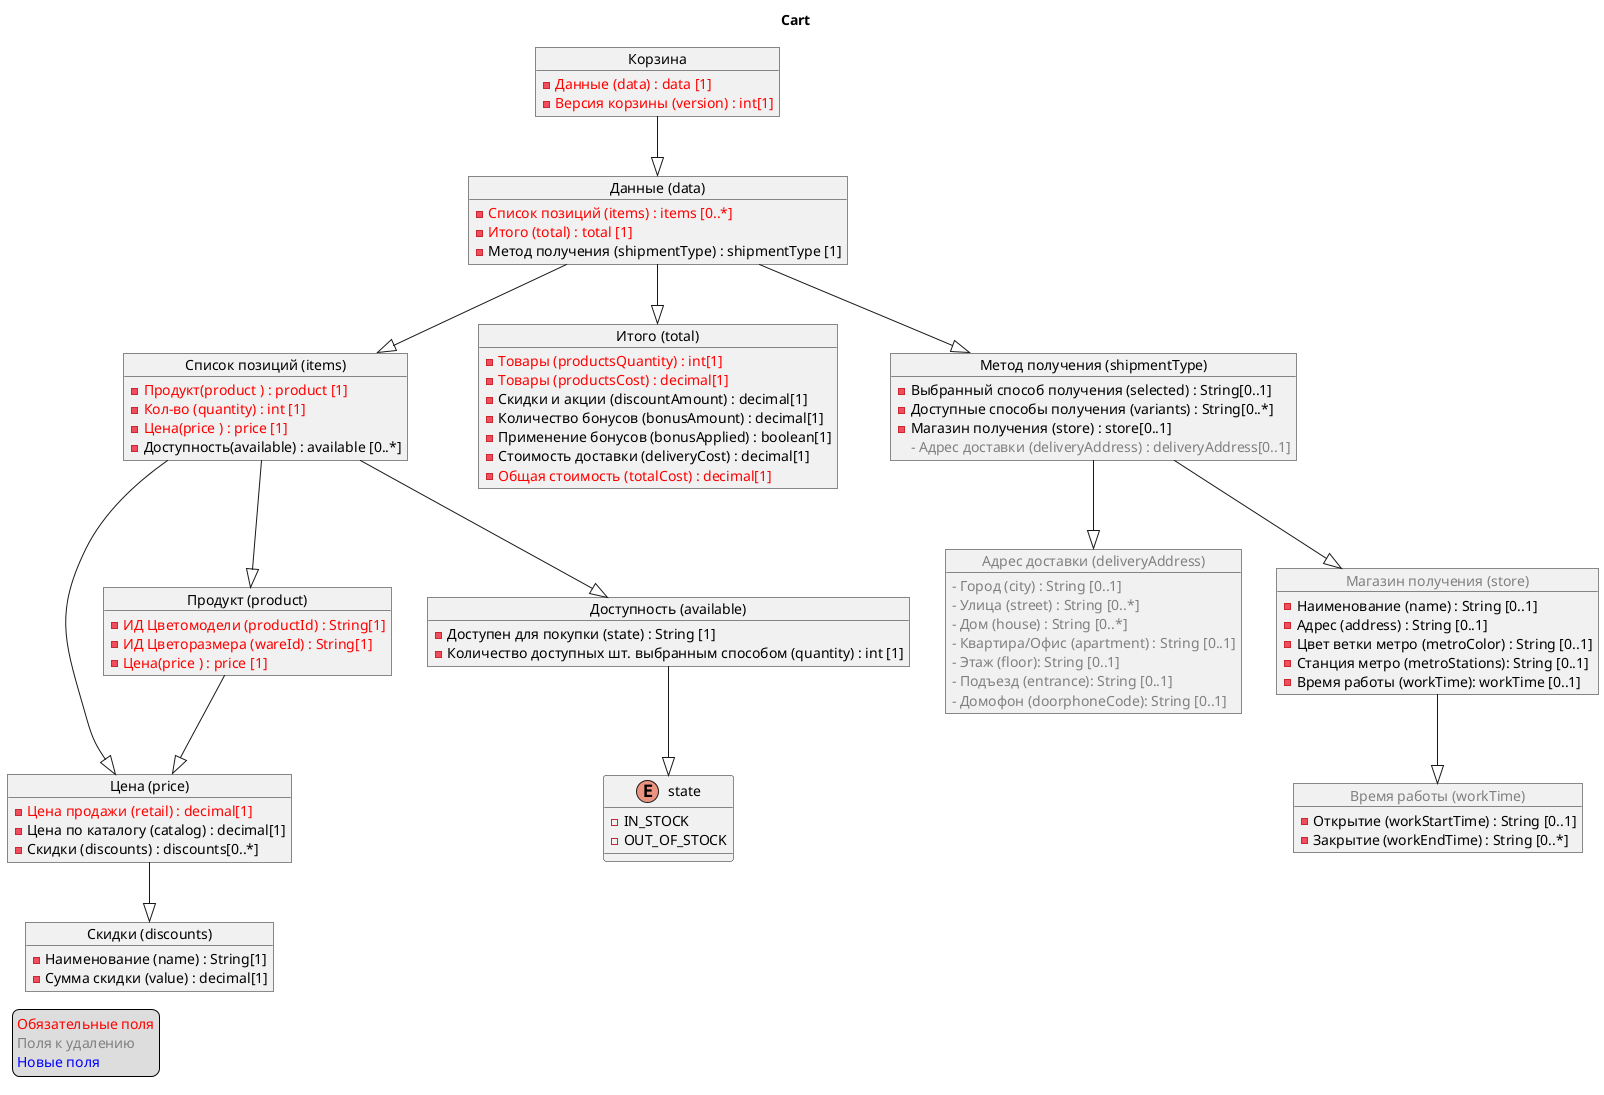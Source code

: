 @startuml

title Cart

object "Корзина" as cart
object "Список позиций (items)" as items
object "Итого (total)" as total
object "Цена (price)" as price
object "Метод получения (shipmentType)" as shipmentType
object "<font color=grey>Адрес доставки (deliveryAddress)" as deliveryAddress
object "<font color=grey>Магазин получения (store)" as store
object "Доступность (available)" as available
object "<font color=grey>Время работы (workTime)" as workTime
object "Продукт (product)" as product
object "Скидки (discounts)" as discounts
object "Данные (data)" as data

cart --|>data
data --|>items
data --|>total
data --|>shipmentType
items --|>price
items --|>available
items --|>product
product --|>price
shipmentType --|>store
shipmentType --|>deliveryAddress
store --|>workTime
available --|> state
price --|> discounts


cart : - <font color=red>Данные (data) : data [1]
cart : - <font color=red>Версия корзины (version) : int[1]

data : - <font color=red>Список позиций (items) : items [0..*]
data : - <font color=red>Итого (total) : total [1]
data : - Метод получения (shipmentType) : shipmentType [1]

product : - <font color=red>ИД Цветомодели (productId) : String[1]
product : - <font color=red>ИД Цветоразмера (wareId) : String[1]
product : - <font color=red>Цена(price ) : price [1]

items : - <font color=red>Продукт(product ) : product [1]
items : - <font color=red>Кол-во (quantity) : int [1]
items : - <font color=red>Цена(price ) : price [1]
items : - Доступность(available) : available [0..*]


price : - <font color=red>Цена продажи (retail) : decimal[1]
price : - Цена по каталогу (catalog) : decimal[1]
price : - Скидки (discounts) : discounts[0..*]

discounts : - Наименование (name) : String[1]
discounts : - Сумма скидки (value) : decimal[1]

available : - Доступен для покупки (state) : String [1]
available : - Количество доступных шт. выбранным способом (quantity) : int [1]

enum state {
    - IN_STOCK
    - OUT_OF_STOCK
}

total : - <font color=red>Товары (productsQuantity) : int[1]
total : - <font color=red>Товары (productsCost) : decimal[1]
total : - Скидки и акции (discountAmount) : decimal[1]
total : - Количество бонусов (bonusAmount) : decimal[1]
total : - Применение бонусов (bonusApplied) : boolean[1]
total : - Стоимость доставки (deliveryCost) : decimal[1]
total : - <font color=red>Общая стоимость (totalCost) : decimal[1]

shipmentType : - Выбранный способ получения (selected) : String[0..1]
shipmentType : - Доступные способы получения (variants) : String[0..*]
shipmentType : - Магазин получения (store) : store[0..1]
shipmentType : <font color=grey>- Адрес доставки (deliveryAddress) : deliveryAddress[0..1]

store : - Наименование (name) : String [0..1]
store : - Адрес (address) : String [0..1]
store : - Цвет ветки метро (metroColor) : String [0..1]
store : - Станция метро (metroStations): String [0..1]
store : - Время работы (workTime): workTime [0..1]

workTime : - Открытие (workStartTime) : String [0..1]
workTime : - Закрытие (workEndTime) : String [0..*]

deliveryAddress : <font color=grey>- Город (city) : String [0..1]
deliveryAddress : <font color=grey>- Улица (street) : String [0..*]
deliveryAddress : <font color=grey>- Дом (house) : String [0..*]
deliveryAddress : <font color=grey>- Квартира/Офис (apartment) : String [0..1]
deliveryAddress : <font color=grey>- Этаж (floor): String [0..1]
deliveryAddress : <font color=grey>- Подъезд (entrance): String [0..1]
deliveryAddress : <font color=grey>- Домофон (doorphoneCode): String [0..1]

legend left
<font color=red>Обязательные поля</font>
<font color=grey>Поля к удалению</font>
<font color=blue>Новые поля</font>
endlegend

@enduml


